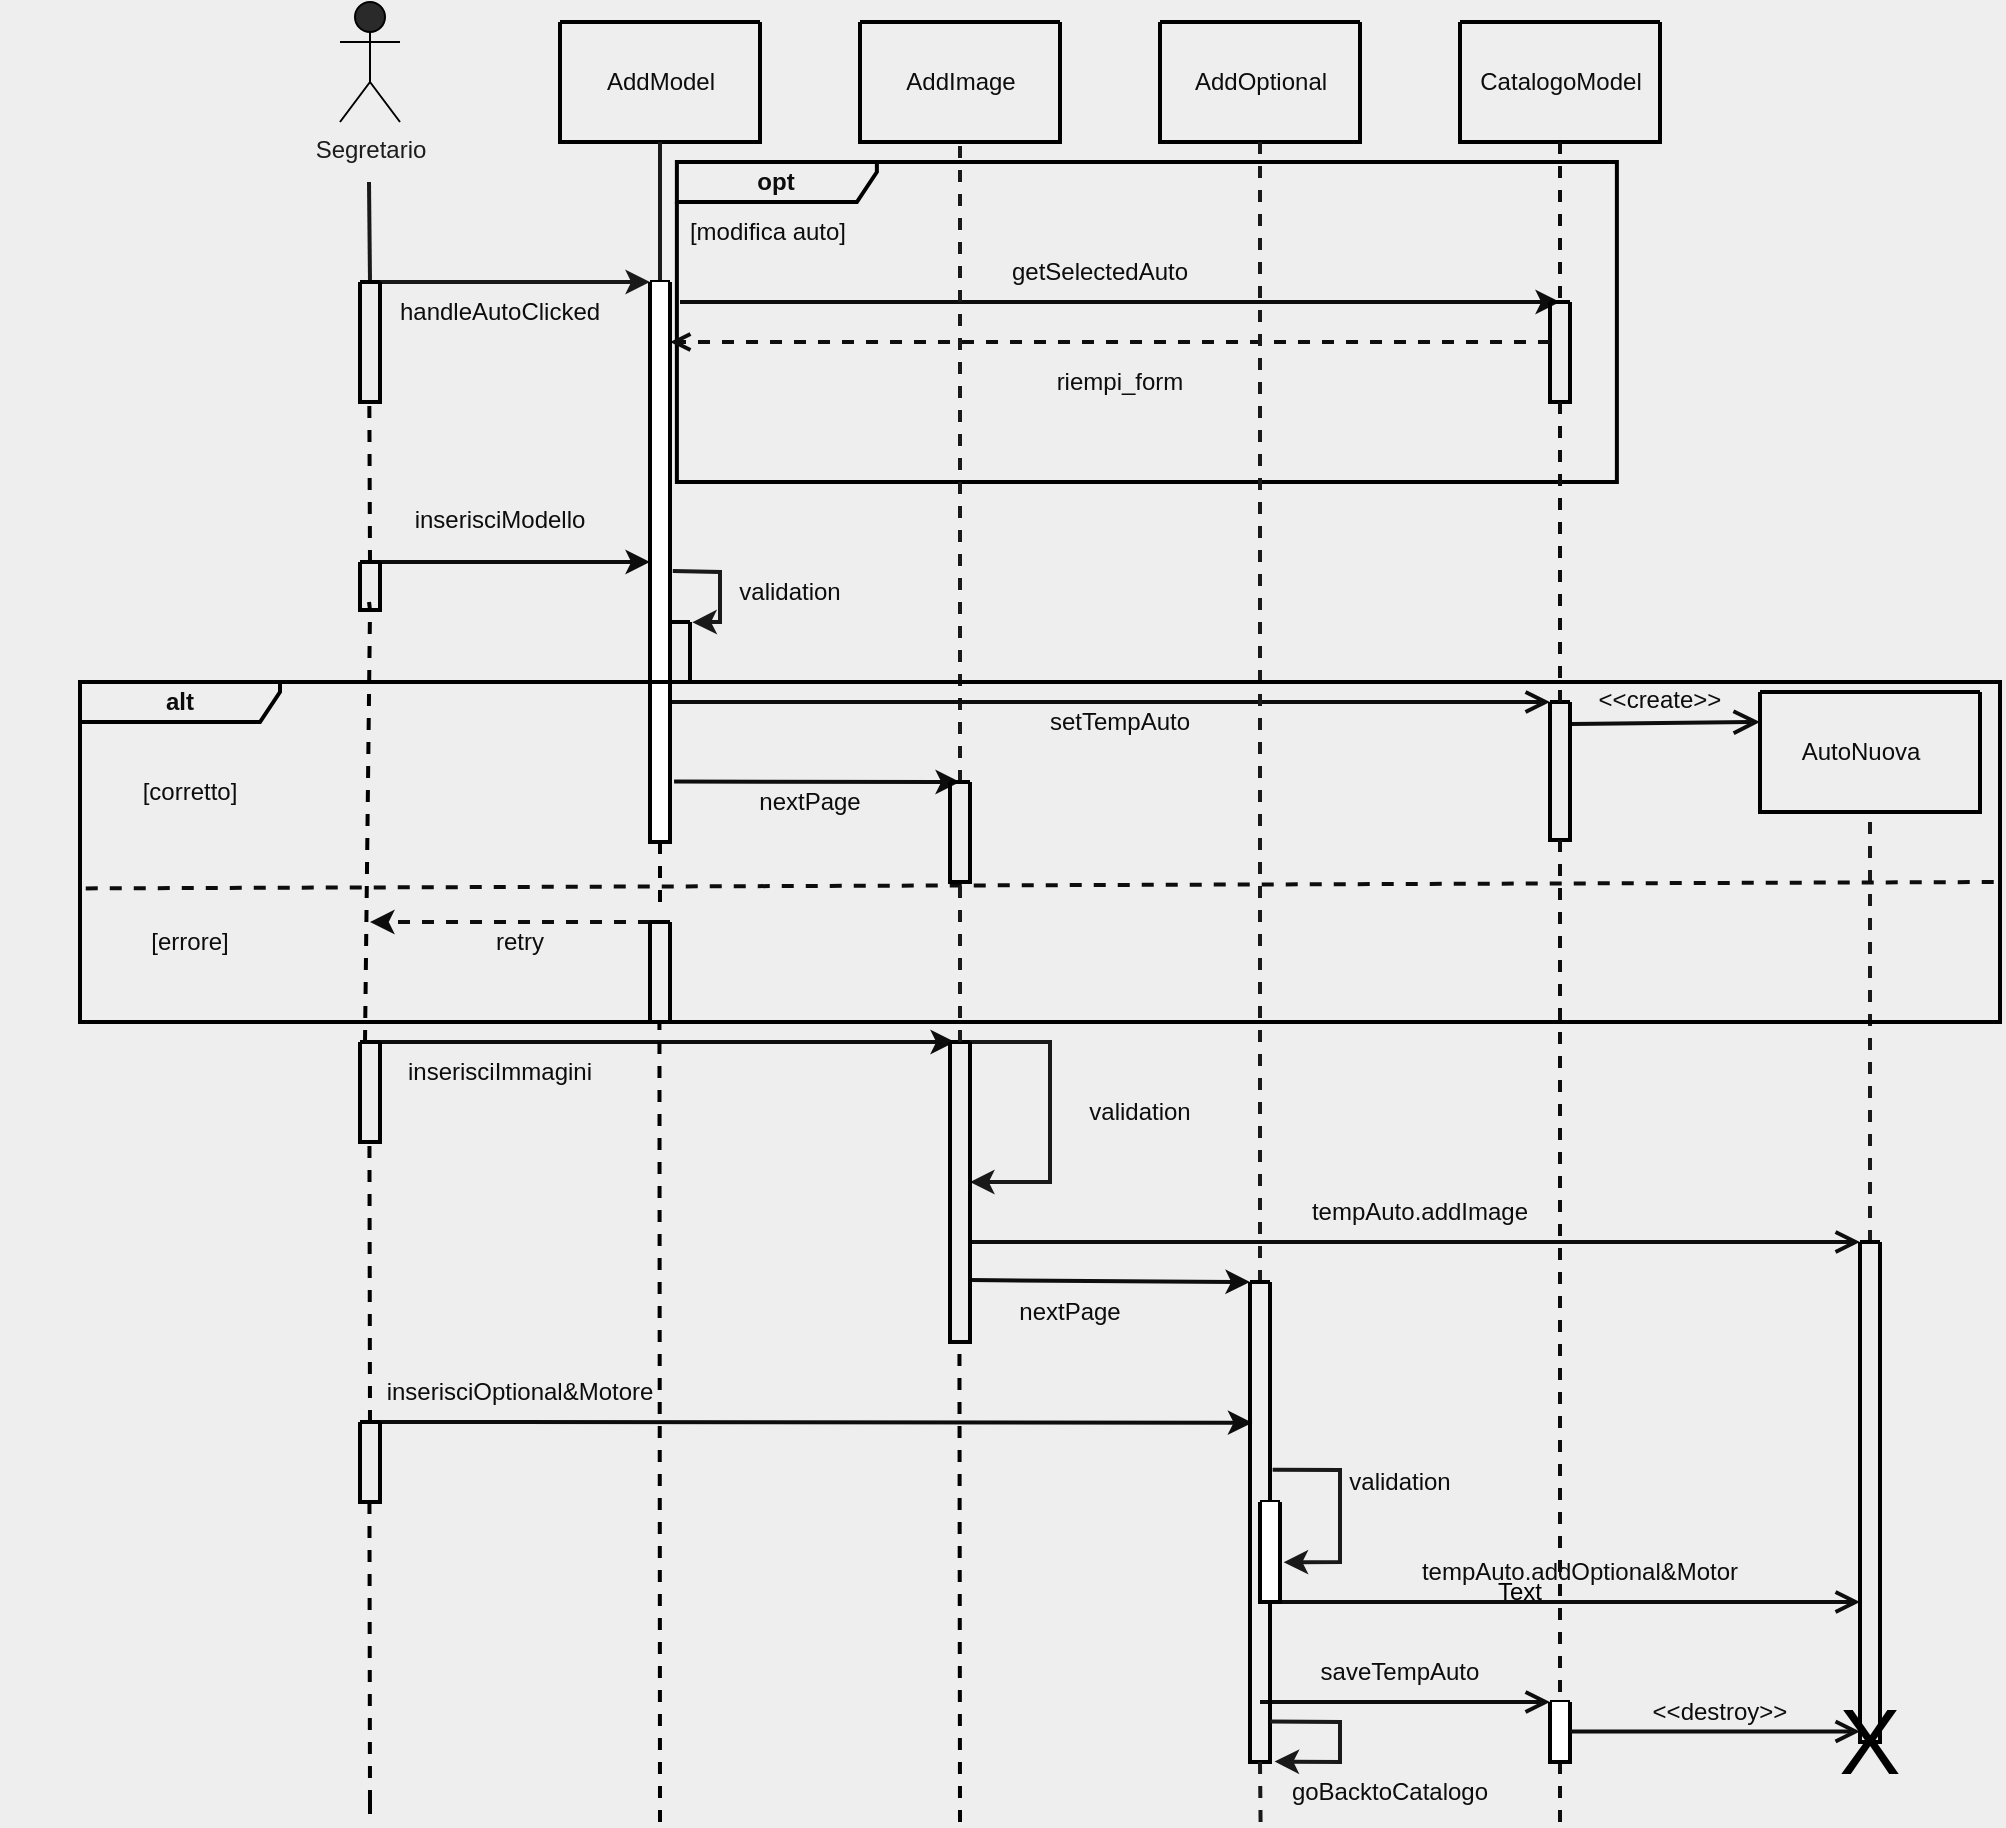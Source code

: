 <mxfile version="20.5.3" type="embed"><diagram id="ERxrzM34JgP0kjhDalQf" name="Page-1"><mxGraphModel dx="944" dy="229" grid="1" gridSize="10" guides="1" tooltips="1" connect="1" arrows="1" fold="1" page="0" pageScale="1" pageWidth="827" pageHeight="1169" background="#EEEEEE" math="0" shadow="0"><root><mxCell id="0"/><mxCell id="1" parent="0"/><mxCell id="372" value="&lt;b&gt;opt&lt;/b&gt;" style="shape=umlFrame;whiteSpace=wrap;html=1;labelBackgroundColor=none;strokeColor=#000000;strokeWidth=2;fontColor=#0D0D0D;fillColor=none;width=100;height=20;" parent="1" vertex="1"><mxGeometry x="88.44" y="130" width="470" height="160" as="geometry"/></mxCell><mxCell id="224" value="Segretario" style="shape=umlActor;verticalLabelPosition=bottom;verticalAlign=top;html=1;outlineConnect=0;fillColor=#2A2A2A;strokeColor=#000000;fontColor=#1C1C1C;" parent="1" vertex="1"><mxGeometry x="-80" y="50" width="30" height="60" as="geometry"/></mxCell><mxCell id="225" value="" style="endArrow=none;html=1;rounded=0;fontColor=#0D0D0D;strokeColor=#191919;strokeWidth=2;exitX=0.5;exitY=0;exitDx=0;exitDy=0;" parent="1" edge="1" source="402"><mxGeometry width="50" height="50" relative="1" as="geometry"><mxPoint x="-65.269" y="170" as="sourcePoint"/><mxPoint x="-65.5" y="140" as="targetPoint"/></mxGeometry></mxCell><mxCell id="228" value="" style="swimlane;startSize=0;strokeColor=#000000;fontColor=#0D0D0D;fillColor=#2A2A2A;strokeWidth=2;" parent="1" vertex="1"><mxGeometry x="30" y="60" width="100" height="60" as="geometry"/></mxCell><mxCell id="230" value="AddModel" style="text;html=1;align=center;verticalAlign=middle;resizable=0;points=[];autosize=1;strokeColor=none;fillColor=none;fontColor=#0D0D0D;" parent="228" vertex="1"><mxGeometry x="10" y="15" width="80" height="30" as="geometry"/></mxCell><mxCell id="231" value="" style="swimlane;startSize=0;strokeColor=#000000;fontColor=#0D0D0D;fillColor=#2A2A2A;strokeWidth=2;" parent="1" vertex="1"><mxGeometry x="180" y="60" width="100" height="60" as="geometry"/></mxCell><mxCell id="232" value="AddImage" style="text;html=1;align=center;verticalAlign=middle;resizable=0;points=[];autosize=1;strokeColor=none;fillColor=none;fontColor=#0D0D0D;" parent="231" vertex="1"><mxGeometry x="10" y="15" width="80" height="30" as="geometry"/></mxCell><mxCell id="234" value="" style="endArrow=classic;html=1;rounded=0;strokeColor=#191919;strokeWidth=2;fontColor=#0D0D0D;entryX=0;entryY=0;entryDx=0;entryDy=0;endFill=1;endSize=6;" parent="1" target="266" edge="1"><mxGeometry width="50" height="50" relative="1" as="geometry"><mxPoint x="-60" y="190" as="sourcePoint"/><mxPoint x="80" y="190" as="targetPoint"/></mxGeometry></mxCell><mxCell id="237" value="handleAutoClicked" style="text;html=1;strokeColor=none;fillColor=none;align=center;verticalAlign=middle;whiteSpace=wrap;rounded=0;labelBackgroundColor=none;strokeWidth=2;fontColor=#0D0D0D;" parent="1" vertex="1"><mxGeometry x="-30" y="190" width="60" height="30" as="geometry"/></mxCell><mxCell id="299" style="edgeStyle=orthogonalEdgeStyle;rounded=0;orthogonalLoop=1;jettySize=auto;html=1;strokeColor=#0D0D0D;strokeWidth=2;endArrow=classic;endFill=1;endSize=6;" parent="1" edge="1"><mxGeometry relative="1" as="geometry"><mxPoint x="90" y="200" as="sourcePoint"/><mxPoint x="530" y="200" as="targetPoint"/></mxGeometry></mxCell><mxCell id="267" value="" style="endArrow=none;html=1;rounded=0;fontColor=#0D0D0D;strokeColor=#191919;strokeWidth=2;entryX=0.5;entryY=1;entryDx=0;entryDy=0;exitX=0.5;exitY=0;exitDx=0;exitDy=0;" parent="1" target="228" edge="1" source="266"><mxGeometry width="50" height="50" relative="1" as="geometry"><mxPoint x="80" y="170" as="sourcePoint"/><mxPoint x="79.76" y="150" as="targetPoint"/></mxGeometry></mxCell><mxCell id="269" value="" style="endArrow=none;html=1;rounded=0;fontColor=#0D0D0D;strokeColor=#191919;strokeWidth=2;dashed=1;entryX=0.5;entryY=1;entryDx=0;entryDy=0;exitX=0.5;exitY=0;exitDx=0;exitDy=0;startArrow=none;" parent="1" source="431" target="231" edge="1"><mxGeometry width="50" height="50" relative="1" as="geometry"><mxPoint x="230" y="520" as="sourcePoint"/><mxPoint x="229.69" y="150.0" as="targetPoint"/></mxGeometry></mxCell><mxCell id="271" value="" style="endArrow=none;dashed=1;html=1;rounded=0;entryX=0.5;entryY=1;entryDx=0;entryDy=0;strokeWidth=2;strokeColor=#000000;" parent="1" target="399" edge="1"><mxGeometry width="50" height="50" relative="1" as="geometry"><mxPoint x="80" y="400" as="sourcePoint"/><mxPoint x="120" y="290" as="targetPoint"/><Array as="points"><mxPoint x="80" y="400"/></Array></mxGeometry></mxCell><mxCell id="274" value="" style="endArrow=none;dashed=1;html=1;rounded=0;exitX=0.622;exitY=0;exitDx=0;exitDy=0;exitPerimeter=0;strokeWidth=2;strokeColor=#000000;entryX=0.5;entryY=1;entryDx=0;entryDy=0;" parent="1" target="403" edge="1"><mxGeometry width="50" height="50" relative="1" as="geometry"><mxPoint x="-65.48" y="350" as="sourcePoint"/><mxPoint x="-65" y="170" as="targetPoint"/></mxGeometry></mxCell><mxCell id="275" value="" style="endArrow=none;dashed=1;html=1;rounded=0;entryX=0.5;entryY=1;entryDx=0;entryDy=0;strokeWidth=2;strokeColor=#000000;exitX=0.25;exitY=0;exitDx=0;exitDy=0;" parent="1" source="408" target="403" edge="1"><mxGeometry width="50" height="50" relative="1" as="geometry"><mxPoint x="-65.28" y="495" as="sourcePoint"/><mxPoint x="-65.48" y="355" as="targetPoint"/></mxGeometry></mxCell><mxCell id="278" value="" style="endArrow=none;dashed=1;html=1;rounded=0;entryX=0.5;entryY=1;entryDx=0;entryDy=0;exitX=0.622;exitY=0;exitDx=0;exitDy=0;exitPerimeter=0;strokeWidth=2;strokeColor=#000000;" parent="1" edge="1"><mxGeometry width="50" height="50" relative="1" as="geometry"><mxPoint x="-65.48" y="590" as="sourcePoint"/><mxPoint x="-65" y="590" as="targetPoint"/></mxGeometry></mxCell><mxCell id="288" value="" style="swimlane;startSize=0;strokeColor=#000000;fontColor=#0D0D0D;fillColor=#2A2A2A;strokeWidth=2;" parent="1" vertex="1"><mxGeometry x="330" y="60" width="100" height="60" as="geometry"/></mxCell><mxCell id="289" value="AddOptional" style="text;html=1;align=center;verticalAlign=middle;resizable=0;points=[];autosize=1;strokeColor=none;fillColor=none;fontColor=#0D0D0D;" parent="288" vertex="1"><mxGeometry x="5" y="15" width="90" height="30" as="geometry"/></mxCell><mxCell id="297" style="edgeStyle=orthogonalEdgeStyle;rounded=0;orthogonalLoop=1;jettySize=auto;html=1;strokeColor=#0D0D0D;endArrow=none;endFill=0;dashed=1;strokeWidth=2;startArrow=none;" parent="1" source="435" edge="1"><mxGeometry relative="1" as="geometry"><mxPoint x="530" y="960" as="targetPoint"/></mxGeometry></mxCell><mxCell id="290" value="" style="swimlane;startSize=0;strokeColor=#000000;fontColor=#0D0D0D;fillColor=#2A2A2A;strokeWidth=2;" parent="1" vertex="1"><mxGeometry x="480" y="60" width="100" height="60" as="geometry"/></mxCell><mxCell id="291" value="CatalogoModel" style="text;html=1;align=center;verticalAlign=middle;resizable=0;points=[];autosize=1;strokeColor=none;fillColor=none;fontColor=#0D0D0D;" parent="290" vertex="1"><mxGeometry y="15" width="100" height="30" as="geometry"/></mxCell><mxCell id="298" value="" style="swimlane;startSize=0;labelBackgroundColor=none;strokeColor=#000000;strokeWidth=2;fontColor=#0D0D0D;fillColor=#2A2A2A;" parent="1" vertex="1"><mxGeometry x="525" y="200" width="10" height="50" as="geometry"/></mxCell><mxCell id="302" value="" style="edgeStyle=orthogonalEdgeStyle;rounded=0;orthogonalLoop=1;jettySize=auto;html=1;strokeColor=#0D0D0D;endArrow=none;endFill=0;dashed=1;strokeWidth=2;" parent="1" source="290" target="298" edge="1"><mxGeometry relative="1" as="geometry"><mxPoint x="530" y="150" as="sourcePoint"/><mxPoint x="530" y="480" as="targetPoint"/></mxGeometry></mxCell><mxCell id="311" style="edgeStyle=orthogonalEdgeStyle;rounded=0;orthogonalLoop=1;jettySize=auto;html=1;exitX=1;exitY=0.25;exitDx=0;exitDy=0;dashed=1;strokeColor=#0D0D0D;strokeWidth=2;endArrow=open;endFill=0;" parent="1" edge="1"><mxGeometry relative="1" as="geometry"><mxPoint x="525" y="220" as="sourcePoint"/><mxPoint x="85" y="220" as="targetPoint"/></mxGeometry></mxCell><mxCell id="320" value="getSelectedAuto" style="text;html=1;strokeColor=none;fillColor=none;align=center;verticalAlign=middle;whiteSpace=wrap;rounded=0;labelBackgroundColor=none;strokeWidth=2;fontColor=#0D0D0D;" parent="1" vertex="1"><mxGeometry x="270" y="170" width="60" height="30" as="geometry"/></mxCell><mxCell id="321" value="riempi_form" style="text;html=1;strokeColor=none;fillColor=none;align=center;verticalAlign=middle;whiteSpace=wrap;rounded=0;labelBackgroundColor=none;strokeWidth=2;fontColor=#0D0D0D;" parent="1" vertex="1"><mxGeometry x="250" y="230" width="120" height="20" as="geometry"/></mxCell><mxCell id="324" value="" style="endArrow=classic;html=1;rounded=0;strokeColor=#0D0D0D;strokeWidth=2;entryX=0;entryY=0;entryDx=0;entryDy=0;" parent="1" edge="1" target="399"><mxGeometry width="50" height="50" relative="1" as="geometry"><mxPoint x="-60" y="330" as="sourcePoint"/><mxPoint x="80" y="330" as="targetPoint"/></mxGeometry></mxCell><mxCell id="325" value="inserisciModello" style="text;html=1;strokeColor=none;fillColor=none;align=center;verticalAlign=middle;whiteSpace=wrap;rounded=0;labelBackgroundColor=none;strokeWidth=2;fontColor=#0D0D0D;" parent="1" vertex="1"><mxGeometry x="-30" y="294" width="60" height="30" as="geometry"/></mxCell><mxCell id="335" value="" style="endArrow=open;html=1;rounded=0;strokeColor=#0D0D0D;strokeWidth=2;entryX=0;entryY=0;entryDx=0;entryDy=0;exitX=1;exitY=0;exitDx=0;exitDy=0;endFill=0;endSize=8;" parent="1" target="421" edge="1" source="398"><mxGeometry width="50" height="50" relative="1" as="geometry"><mxPoint x="85" y="410" as="sourcePoint"/><mxPoint x="520" y="410" as="targetPoint"/></mxGeometry></mxCell><mxCell id="336" value="setTempAuto" style="text;html=1;strokeColor=none;fillColor=none;align=center;verticalAlign=middle;whiteSpace=wrap;rounded=0;labelBackgroundColor=none;strokeWidth=2;fontColor=#0D0D0D;" parent="1" vertex="1"><mxGeometry x="250" y="395" width="120" height="30" as="geometry"/></mxCell><mxCell id="338" value="" style="endArrow=classic;html=1;rounded=0;strokeColor=#0D0D0D;strokeWidth=2;exitX=1.204;exitY=0.663;exitDx=0;exitDy=0;exitPerimeter=0;" parent="1" edge="1" source="398"><mxGeometry width="50" height="50" relative="1" as="geometry"><mxPoint x="80" y="440" as="sourcePoint"/><mxPoint x="230" y="440" as="targetPoint"/></mxGeometry></mxCell><mxCell id="340" value="nextPage" style="text;html=1;strokeColor=none;fillColor=none;align=center;verticalAlign=middle;whiteSpace=wrap;rounded=0;labelBackgroundColor=none;strokeWidth=2;fontColor=#0D0D0D;" parent="1" vertex="1"><mxGeometry x="95" y="435" width="120" height="30" as="geometry"/></mxCell><mxCell id="341" value="" style="endArrow=classic;html=1;rounded=0;strokeColor=#0D0D0D;strokeWidth=2;exitX=1;exitY=0;exitDx=0;exitDy=0;" parent="1" source="408" edge="1"><mxGeometry width="50" height="50" relative="1" as="geometry"><mxPoint x="-67.5" y="570" as="sourcePoint"/><mxPoint x="227.5" y="570" as="targetPoint"/></mxGeometry></mxCell><mxCell id="342" value="inserisciImmagini" style="text;html=1;strokeColor=none;fillColor=none;align=center;verticalAlign=middle;whiteSpace=wrap;rounded=0;labelBackgroundColor=none;strokeWidth=2;fontColor=#0D0D0D;" parent="1" vertex="1"><mxGeometry x="-60" y="570" width="120" height="30" as="geometry"/></mxCell><mxCell id="344" value="" style="swimlane;startSize=0;strokeColor=#000000;fontColor=#0D0D0D;fillColor=#2A2A2A;strokeWidth=2;" parent="1" vertex="1"><mxGeometry x="630" y="395" width="110" height="60" as="geometry"/></mxCell><mxCell id="345" value="AutoNuova" style="text;html=1;align=center;verticalAlign=middle;resizable=0;points=[];autosize=1;strokeColor=none;fillColor=none;fontColor=#0D0D0D;" parent="344" vertex="1"><mxGeometry x="10" y="15" width="80" height="30" as="geometry"/></mxCell><mxCell id="350" value="" style="endArrow=open;html=1;rounded=0;strokeColor=#0D0D0D;strokeWidth=2;entryX=0;entryY=0.25;entryDx=0;entryDy=0;exitX=1.097;exitY=0.159;exitDx=0;exitDy=0;exitPerimeter=0;endFill=0;endSize=9;" parent="1" source="421" target="344" edge="1"><mxGeometry width="50" height="50" relative="1" as="geometry"><mxPoint x="549.143" y="410" as="sourcePoint"/><mxPoint x="530" y="420" as="targetPoint"/></mxGeometry></mxCell><mxCell id="353" value="" style="endArrow=classic;html=1;rounded=0;strokeColor=#191919;strokeWidth=2;fontColor=#0D0D0D;" parent="1" edge="1"><mxGeometry width="50" height="50" relative="1" as="geometry"><mxPoint x="235" y="570" as="sourcePoint"/><mxPoint x="235" y="640" as="targetPoint"/><Array as="points"><mxPoint x="275" y="570"/><mxPoint x="275" y="640"/></Array></mxGeometry></mxCell><mxCell id="354" value="validation" style="text;html=1;strokeColor=none;fillColor=none;align=center;verticalAlign=middle;whiteSpace=wrap;rounded=0;labelBackgroundColor=none;strokeWidth=2;fontColor=#0D0D0D;" parent="1" vertex="1"><mxGeometry x="260" y="590" width="120" height="30" as="geometry"/></mxCell><mxCell id="355" value="" style="endArrow=classic;html=1;rounded=0;strokeColor=#0D0D0D;strokeWidth=2;entryX=0;entryY=0;entryDx=0;entryDy=0;" parent="1" target="418" edge="1"><mxGeometry width="50" height="50" relative="1" as="geometry"><mxPoint x="235" y="689.05" as="sourcePoint"/><mxPoint x="385" y="689.05" as="targetPoint"/></mxGeometry></mxCell><mxCell id="356" value="nextPage" style="text;html=1;strokeColor=none;fillColor=none;align=center;verticalAlign=middle;whiteSpace=wrap;rounded=0;labelBackgroundColor=none;strokeWidth=2;fontColor=#0D0D0D;" parent="1" vertex="1"><mxGeometry x="225" y="690" width="120" height="30" as="geometry"/></mxCell><mxCell id="357" value="" style="endArrow=none;html=1;rounded=0;fontColor=#0D0D0D;strokeColor=#191919;strokeWidth=2;dashed=1;entryX=0.5;entryY=1;entryDx=0;entryDy=0;exitX=0.5;exitY=0;exitDx=0;exitDy=0;" parent="1" target="288" edge="1" source="418"><mxGeometry width="50" height="50" relative="1" as="geometry"><mxPoint x="380" y="650" as="sourcePoint"/><mxPoint x="379.52" y="150" as="targetPoint"/></mxGeometry></mxCell><mxCell id="358" value="" style="endArrow=none;html=1;rounded=0;fontColor=#0D0D0D;strokeColor=#191919;strokeWidth=2;dashed=1;entryX=0.5;entryY=1;entryDx=0;entryDy=0;startArrow=none;" parent="1" source="423" target="344" edge="1"><mxGeometry width="50" height="50" relative="1" as="geometry"><mxPoint x="680" y="989.048" as="sourcePoint"/><mxPoint x="679.52" y="310" as="targetPoint"/></mxGeometry></mxCell><mxCell id="359" value="" style="endArrow=open;html=1;rounded=0;strokeColor=#0D0D0D;strokeWidth=2;entryX=0;entryY=0;entryDx=0;entryDy=0;endSize=8;endFill=0;" parent="1" target="423" edge="1"><mxGeometry width="50" height="50" relative="1" as="geometry"><mxPoint x="235" y="670" as="sourcePoint"/><mxPoint x="685" y="670" as="targetPoint"/></mxGeometry></mxCell><mxCell id="360" value="tempAuto.addImage" style="text;html=1;strokeColor=none;fillColor=none;align=center;verticalAlign=middle;whiteSpace=wrap;rounded=0;labelBackgroundColor=none;strokeWidth=2;fontColor=#0D0D0D;" parent="1" vertex="1"><mxGeometry x="400" y="640" width="120" height="30" as="geometry"/></mxCell><mxCell id="364" value="" style="endArrow=classic;html=1;rounded=0;strokeColor=#0D0D0D;strokeWidth=2;entryX=0.119;entryY=0.293;entryDx=0;entryDy=0;entryPerimeter=0;" parent="1" target="418" edge="1"><mxGeometry width="50" height="50" relative="1" as="geometry"><mxPoint x="-63.75" y="760" as="sourcePoint"/><mxPoint x="383.75" y="760" as="targetPoint"/></mxGeometry></mxCell><mxCell id="365" value="inserisciOptional&amp;amp;Motore" style="text;html=1;strokeColor=none;fillColor=none;align=center;verticalAlign=middle;whiteSpace=wrap;rounded=0;labelBackgroundColor=none;strokeWidth=2;fontColor=#0D0D0D;" parent="1" vertex="1"><mxGeometry x="-50" y="730" width="120" height="30" as="geometry"/></mxCell><mxCell id="366" value="" style="endArrow=classic;html=1;rounded=0;strokeColor=#191919;strokeWidth=2;fontColor=#0D0D0D;exitX=1.133;exitY=0.391;exitDx=0;exitDy=0;exitPerimeter=0;entryX=1.181;entryY=0.602;entryDx=0;entryDy=0;entryPerimeter=0;" parent="1" source="418" edge="1" target="433"><mxGeometry width="50" height="50" relative="1" as="geometry"><mxPoint x="380" y="760" as="sourcePoint"/><mxPoint x="400" y="830" as="targetPoint"/><Array as="points"><mxPoint x="420" y="784"/><mxPoint x="420" y="830"/></Array></mxGeometry></mxCell><mxCell id="367" value="validation" style="text;html=1;strokeColor=none;fillColor=none;align=center;verticalAlign=middle;whiteSpace=wrap;rounded=0;labelBackgroundColor=none;strokeWidth=2;fontColor=#0D0D0D;" parent="1" vertex="1"><mxGeometry x="390" y="775" width="120" height="30" as="geometry"/></mxCell><mxCell id="368" value="" style="endArrow=open;html=1;rounded=0;strokeColor=#0D0D0D;strokeWidth=2;endFill=0;endSize=8;" parent="1" edge="1"><mxGeometry width="50" height="50" relative="1" as="geometry"><mxPoint x="380" y="850" as="sourcePoint"/><mxPoint x="680" y="850" as="targetPoint"/></mxGeometry></mxCell><mxCell id="369" value="tempAuto.addOptional&amp;amp;Motor" style="text;html=1;strokeColor=none;fillColor=none;align=center;verticalAlign=middle;whiteSpace=wrap;rounded=0;labelBackgroundColor=none;strokeWidth=2;fontColor=#0D0D0D;" parent="1" vertex="1"><mxGeometry x="480" y="820" width="120" height="30" as="geometry"/></mxCell><mxCell id="376" value="" style="endArrow=classic;html=1;rounded=0;strokeColor=#191919;strokeWidth=2;fontColor=#0D0D0D;exitX=1.14;exitY=0.075;exitDx=0;exitDy=0;exitPerimeter=0;entryX=1.115;entryY=0.004;entryDx=0;entryDy=0;entryPerimeter=0;" parent="1" edge="1" target="430" source="399"><mxGeometry width="50" height="50" relative="1" as="geometry"><mxPoint x="90" y="330" as="sourcePoint"/><mxPoint x="90" y="360" as="targetPoint"/><Array as="points"><mxPoint x="110" y="335"/><mxPoint x="110" y="360"/></Array></mxGeometry></mxCell><mxCell id="377" value="validation" style="text;html=1;strokeColor=none;fillColor=none;align=center;verticalAlign=middle;whiteSpace=wrap;rounded=0;labelBackgroundColor=none;strokeWidth=2;fontColor=#0D0D0D;" parent="1" vertex="1"><mxGeometry x="85" y="330" width="120" height="30" as="geometry"/></mxCell><mxCell id="380" value="" style="endArrow=none;html=1;rounded=0;dashed=1;strokeColor=#0D0D0D;strokeWidth=2;exitX=0.003;exitY=0.607;exitDx=0;exitDy=0;exitPerimeter=0;" parent="1" source="379" edge="1"><mxGeometry width="50" height="50" relative="1" as="geometry"><mxPoint x="368.44" y="310" as="sourcePoint"/><mxPoint x="750" y="490" as="targetPoint"/></mxGeometry></mxCell><mxCell id="382" value="[errore]" style="text;html=1;strokeColor=none;fillColor=none;align=center;verticalAlign=middle;whiteSpace=wrap;rounded=0;labelBackgroundColor=none;strokeWidth=2;fontColor=#0D0D0D;" parent="1" vertex="1"><mxGeometry x="-188.75" y="520" width="67.5" as="geometry"/></mxCell><mxCell id="383" value="" style="endArrow=classic;html=1;rounded=0;strokeColor=#0D0D0D;strokeWidth=2;exitX=0;exitY=0;exitDx=0;exitDy=0;dashed=1;" parent="1" source="407" edge="1"><mxGeometry width="50" height="50" relative="1" as="geometry"><mxPoint x="85" y="510" as="sourcePoint"/><mxPoint x="-65" y="510" as="targetPoint"/></mxGeometry></mxCell><mxCell id="384" value="retry" style="text;html=1;strokeColor=none;fillColor=none;align=center;verticalAlign=middle;whiteSpace=wrap;rounded=0;labelBackgroundColor=none;strokeWidth=2;fontColor=#0D0D0D;" parent="1" vertex="1"><mxGeometry x="-20" y="505" width="60" height="30" as="geometry"/></mxCell><mxCell id="386" value="[corretto]" style="text;html=1;strokeColor=none;fillColor=none;align=center;verticalAlign=middle;whiteSpace=wrap;rounded=0;labelBackgroundColor=none;strokeWidth=2;fontColor=#0D0D0D;" parent="1" vertex="1"><mxGeometry x="-250" y="421" width="190" height="48" as="geometry"/></mxCell><mxCell id="391" value="" style="endArrow=open;html=1;rounded=0;strokeColor=#0D0D0D;strokeWidth=2;endFill=0;endSize=8;entryX=0;entryY=0;entryDx=0;entryDy=0;" parent="1" edge="1" target="435"><mxGeometry width="50" height="50" relative="1" as="geometry"><mxPoint x="380" y="900" as="sourcePoint"/><mxPoint x="530" y="900" as="targetPoint"/></mxGeometry></mxCell><mxCell id="392" value="saveTempAuto" style="text;html=1;strokeColor=none;fillColor=none;align=center;verticalAlign=middle;whiteSpace=wrap;rounded=0;labelBackgroundColor=none;strokeWidth=2;fontColor=#0D0D0D;" parent="1" vertex="1"><mxGeometry x="390" y="870" width="120" height="30" as="geometry"/></mxCell><mxCell id="394" value="goBacktoCatalogo" style="text;html=1;strokeColor=none;fillColor=none;align=center;verticalAlign=middle;whiteSpace=wrap;rounded=0;labelBackgroundColor=none;strokeWidth=2;fontColor=#0D0D0D;" parent="1" vertex="1"><mxGeometry x="385" y="930" width="120" height="30" as="geometry"/></mxCell><mxCell id="398" value="" style="swimlane;startSize=0;labelBackgroundColor=none;strokeColor=#000000;strokeWidth=2;fontColor=#0D0D0D;fillColor=#FFFFFF;" parent="1" vertex="1"><mxGeometry x="75" y="400" width="10" height="60" as="geometry"/></mxCell><mxCell id="374" value="[modifica auto]" style="text;html=1;strokeColor=none;fillColor=none;align=center;verticalAlign=middle;whiteSpace=wrap;rounded=0;labelBackgroundColor=none;strokeWidth=2;fontColor=#0D0D0D;" parent="1" vertex="1"><mxGeometry x="75" y="150" width="117.54" height="30" as="geometry"/></mxCell><mxCell id="399" value="" style="swimlane;startSize=0;labelBackgroundColor=none;strokeColor=#000000;strokeWidth=2;fontColor=#0D0D0D;fillColor=#2A2A2A;" parent="1" vertex="1"><mxGeometry x="75" y="330" width="10" height="60" as="geometry"/></mxCell><mxCell id="401" value="" style="endArrow=none;dashed=1;html=1;rounded=0;exitX=0.5;exitY=0;exitDx=0;exitDy=0;strokeWidth=2;strokeColor=#000000;entryX=0.5;entryY=1;entryDx=0;entryDy=0;" parent="1" source="399" target="266" edge="1"><mxGeometry width="50" height="50" relative="1" as="geometry"><mxPoint x="-55.48" y="360" as="sourcePoint"/><mxPoint x="-55" y="180" as="targetPoint"/></mxGeometry></mxCell><mxCell id="402" value="" style="swimlane;startSize=0;labelBackgroundColor=none;strokeColor=#000000;strokeWidth=2;fontColor=#0D0D0D;fillColor=#2A2A2A;" parent="1" vertex="1"><mxGeometry x="-70" y="190" width="10" height="60" as="geometry"/></mxCell><mxCell id="403" value="" style="swimlane;startSize=0;labelBackgroundColor=none;strokeColor=#000000;strokeWidth=2;fontColor=#0D0D0D;fillColor=#2A2A2A;" parent="1" vertex="1"><mxGeometry x="-70" y="330" width="10" height="24" as="geometry"/></mxCell><mxCell id="404" value="" style="endArrow=none;dashed=1;html=1;rounded=0;exitX=0.5;exitY=0;exitDx=0;exitDy=0;strokeWidth=2;strokeColor=#000000;entryX=0.5;entryY=1;entryDx=0;entryDy=0;" parent="1" edge="1" source="403"><mxGeometry width="50" height="50" relative="1" as="geometry"><mxPoint x="-65.34" y="309" as="sourcePoint"/><mxPoint x="-65.34" y="249" as="targetPoint"/></mxGeometry></mxCell><mxCell id="406" value="" style="endArrow=none;dashed=1;html=1;rounded=0;entryX=0.5;entryY=1;entryDx=0;entryDy=0;strokeWidth=2;strokeColor=#000000;" parent="1" target="398" edge="1"><mxGeometry width="50" height="50" relative="1" as="geometry"><mxPoint x="80" y="500" as="sourcePoint"/><mxPoint x="-55" y="364" as="targetPoint"/></mxGeometry></mxCell><mxCell id="407" value="" style="swimlane;startSize=0;labelBackgroundColor=none;strokeColor=#000000;strokeWidth=2;fontColor=#0D0D0D;fillColor=#FFFFFF;" parent="1" vertex="1"><mxGeometry x="75" y="510" width="10" height="50" as="geometry"/></mxCell><mxCell id="408" value="" style="swimlane;startSize=0;labelBackgroundColor=none;strokeColor=#000000;strokeWidth=2;fontColor=#0D0D0D;fillColor=#FFFFFF;" parent="1" vertex="1"><mxGeometry x="-70" y="570" width="10" height="50" as="geometry"/></mxCell><mxCell id="409" value="" style="swimlane;startSize=0;labelBackgroundColor=none;strokeColor=#000000;strokeWidth=2;fontColor=#0D0D0D;fillColor=#FFFFFF;" parent="1" vertex="1"><mxGeometry x="225" y="570" width="10" height="150" as="geometry"/></mxCell><mxCell id="410" value="" style="endArrow=none;dashed=1;html=1;rounded=0;entryX=0.5;entryY=1;entryDx=0;entryDy=0;strokeWidth=2;strokeColor=#000000;startArrow=none;exitX=0.5;exitY=0;exitDx=0;exitDy=0;" parent="1" edge="1" source="411"><mxGeometry width="50" height="50" relative="1" as="geometry"><mxPoint x="-65" y="740" as="sourcePoint"/><mxPoint x="-65.28" y="620.0" as="targetPoint"/></mxGeometry></mxCell><mxCell id="411" value="" style="swimlane;startSize=0;labelBackgroundColor=none;strokeColor=#000000;strokeWidth=2;fontColor=#0D0D0D;fillColor=#FFFFFF;" parent="1" vertex="1"><mxGeometry x="-70" y="760" width="10" height="40" as="geometry"/></mxCell><mxCell id="412" value="" style="endArrow=none;dashed=1;html=1;rounded=0;entryX=0.5;entryY=1;entryDx=0;entryDy=0;strokeWidth=2;strokeColor=#000000;startArrow=none;" parent="1" edge="1"><mxGeometry width="50" height="50" relative="1" as="geometry"><mxPoint x="-65" y="950" as="sourcePoint"/><mxPoint x="-65.28" y="800" as="targetPoint"/></mxGeometry></mxCell><mxCell id="416" value="" style="endArrow=none;dashed=1;html=1;rounded=0;entryX=0.5;entryY=1;entryDx=0;entryDy=0;strokeWidth=2;strokeColor=#000000;startArrow=none;" parent="1" edge="1"><mxGeometry width="50" height="50" relative="1" as="geometry"><mxPoint x="230" y="960" as="sourcePoint"/><mxPoint x="229.72" y="720" as="targetPoint"/></mxGeometry></mxCell><mxCell id="417" value="" style="endArrow=none;dashed=1;html=1;rounded=0;entryX=0.5;entryY=1;entryDx=0;entryDy=0;strokeWidth=2;strokeColor=#000000;startArrow=none;" parent="1" edge="1"><mxGeometry width="50" height="50" relative="1" as="geometry"><mxPoint x="80" y="960" as="sourcePoint"/><mxPoint x="79.72" y="560" as="targetPoint"/></mxGeometry></mxCell><mxCell id="418" value="" style="swimlane;startSize=0;labelBackgroundColor=none;strokeColor=#000000;strokeWidth=2;fontColor=#0D0D0D;fillColor=#FFFFFF;" parent="1" vertex="1"><mxGeometry x="375" y="690" width="10" height="240" as="geometry"/></mxCell><mxCell id="421" value="" style="swimlane;startSize=0;labelBackgroundColor=none;strokeColor=#000000;strokeWidth=2;fontColor=#0D0D0D;fillColor=#2A2A2A;" parent="1" vertex="1"><mxGeometry x="525" y="400" width="10" height="69" as="geometry"/></mxCell><mxCell id="422" value="" style="edgeStyle=orthogonalEdgeStyle;rounded=0;orthogonalLoop=1;jettySize=auto;html=1;strokeColor=#0D0D0D;endArrow=none;endFill=0;dashed=1;strokeWidth=2;startArrow=none;" parent="1" source="298" target="421" edge="1"><mxGeometry relative="1" as="geometry"><mxPoint x="530" y="250" as="sourcePoint"/><mxPoint x="530" y="936.857" as="targetPoint"/></mxGeometry></mxCell><mxCell id="351" value="&amp;lt;&amp;lt;create&amp;gt;&amp;gt;" style="text;html=1;strokeColor=none;fillColor=none;align=center;verticalAlign=middle;whiteSpace=wrap;rounded=0;labelBackgroundColor=none;strokeWidth=2;fontColor=#0D0D0D;" parent="1" vertex="1"><mxGeometry x="540" y="389" width="80" height="20" as="geometry"/></mxCell><mxCell id="423" value="" style="swimlane;startSize=0;labelBackgroundColor=none;strokeColor=#000000;strokeWidth=2;fontColor=#0D0D0D;fillColor=#2A2A2A;" parent="1" vertex="1"><mxGeometry x="680" y="670" width="10" height="250" as="geometry"/></mxCell><mxCell id="441" value="&lt;font style=&quot;font-size: 46px;&quot; color=&quot;#000000&quot;&gt;X&lt;/font&gt;" style="text;html=1;strokeColor=none;fillColor=none;align=center;verticalAlign=middle;whiteSpace=wrap;rounded=0;" vertex="1" parent="423"><mxGeometry x="-10" y="240" width="30" height="20" as="geometry"/></mxCell><mxCell id="427" value="" style="endArrow=classic;html=1;rounded=0;strokeColor=#191919;strokeWidth=2;fontColor=#0D0D0D;exitX=1.133;exitY=0.391;exitDx=0;exitDy=0;exitPerimeter=0;entryX=1.229;entryY=0.999;entryDx=0;entryDy=0;entryPerimeter=0;" parent="1" target="418" edge="1"><mxGeometry width="50" height="50" relative="1" as="geometry"><mxPoint x="385.0" y="909.74" as="sourcePoint"/><mxPoint x="388.67" y="980.26" as="targetPoint"/><Array as="points"><mxPoint x="420" y="910"/><mxPoint x="420" y="930"/></Array></mxGeometry></mxCell><mxCell id="428" value="" style="endArrow=none;html=1;rounded=0;fontColor=#0D0D0D;strokeColor=#191919;strokeWidth=2;dashed=1;entryX=0.5;entryY=1;entryDx=0;entryDy=0;" parent="1" edge="1"><mxGeometry width="50" height="50" relative="1" as="geometry"><mxPoint x="380.29" y="960" as="sourcePoint"/><mxPoint x="380.0" y="930" as="targetPoint"/><Array as="points"/></mxGeometry></mxCell><mxCell id="429" value="" style="endArrow=none;dashed=1;html=1;rounded=0;strokeWidth=2;strokeColor=#000000;startArrow=none;exitX=0.5;exitY=1;exitDx=0;exitDy=0;" parent="1" edge="1"><mxGeometry width="50" height="50" relative="1" as="geometry"><mxPoint x="-65" y="950" as="sourcePoint"/><mxPoint x="-65" y="960" as="targetPoint"/></mxGeometry></mxCell><mxCell id="430" value="" style="swimlane;startSize=0;labelBackgroundColor=none;strokeColor=#000000;strokeWidth=2;fontColor=#0D0D0D;fillColor=#2A2A2A;" vertex="1" parent="1"><mxGeometry x="85" y="360" width="10" height="30" as="geometry"/></mxCell><mxCell id="431" value="" style="swimlane;startSize=0;labelBackgroundColor=none;strokeColor=#000000;strokeWidth=2;fontColor=#0D0D0D;fillColor=#FFFFFF;" vertex="1" parent="1"><mxGeometry x="225" y="440" width="10" height="50" as="geometry"/></mxCell><mxCell id="432" value="" style="endArrow=none;html=1;rounded=0;fontColor=#0D0D0D;strokeColor=#191919;strokeWidth=2;dashed=1;entryX=0.5;entryY=1;entryDx=0;entryDy=0;exitX=0.5;exitY=0;exitDx=0;exitDy=0;" edge="1" parent="1" source="409" target="431"><mxGeometry width="50" height="50" relative="1" as="geometry"><mxPoint x="230.0" y="560" as="sourcePoint"/><mxPoint x="230.0" y="120" as="targetPoint"/></mxGeometry></mxCell><mxCell id="433" value="" style="swimlane;startSize=0;labelBackgroundColor=none;strokeColor=#000000;strokeWidth=2;fontColor=#0D0D0D;fillColor=#FFFFFF;swimlaneFillColor=#FFFFFF;" vertex="1" parent="1"><mxGeometry x="380" y="800" width="10" height="50" as="geometry"/></mxCell><mxCell id="266" value="" style="swimlane;startSize=0;labelBackgroundColor=none;strokeColor=#000000;strokeWidth=2;fontColor=#0D0D0D;fillColor=#2A2A2A;swimlaneFillColor=#FFFFFF;" parent="1" vertex="1"><mxGeometry x="75" y="190" width="10" height="280" as="geometry"/></mxCell><mxCell id="379" value="&lt;b&gt;alt&lt;/b&gt;" style="shape=umlFrame;whiteSpace=wrap;html=1;labelBackgroundColor=none;strokeColor=#000000;strokeWidth=2;fontColor=#0D0D0D;fillColor=none;width=100;height=20;" parent="1" vertex="1"><mxGeometry x="-210" y="390" width="960" height="170" as="geometry"/></mxCell><mxCell id="435" value="" style="swimlane;startSize=0;labelBackgroundColor=none;strokeColor=#000000;strokeWidth=2;fontColor=#0D0D0D;fillColor=#FFFFFF;swimlaneFillColor=#FFFFFF;" vertex="1" parent="1"><mxGeometry x="525" y="900" width="10" height="30" as="geometry"/></mxCell><mxCell id="437" value="" style="edgeStyle=orthogonalEdgeStyle;rounded=0;orthogonalLoop=1;jettySize=auto;html=1;strokeColor=#0D0D0D;endArrow=none;endFill=0;dashed=1;strokeWidth=2;startArrow=none;" edge="1" parent="1" source="421" target="435"><mxGeometry relative="1" as="geometry"><mxPoint x="530.0" y="960" as="targetPoint"/><mxPoint x="530.0" y="469" as="sourcePoint"/></mxGeometry></mxCell><mxCell id="438" value="" style="endArrow=open;html=1;rounded=0;strokeColor=#0D0D0D;strokeWidth=2;endFill=0;endSize=8;entryX=0;entryY=0;entryDx=0;entryDy=0;" edge="1" parent="1"><mxGeometry width="50" height="50" relative="1" as="geometry"><mxPoint x="535.0" y="914.71" as="sourcePoint"/><mxPoint x="680.0" y="914.71" as="targetPoint"/></mxGeometry></mxCell><mxCell id="439" value="Text" style="text;html=1;strokeColor=none;fillColor=none;align=center;verticalAlign=middle;whiteSpace=wrap;rounded=0;" vertex="1" parent="1"><mxGeometry x="480" y="830" width="60" height="30" as="geometry"/></mxCell><mxCell id="442" value="&amp;lt;&amp;lt;destroy&amp;gt;&amp;gt;" style="text;html=1;strokeColor=none;fillColor=none;align=center;verticalAlign=middle;whiteSpace=wrap;rounded=0;labelBackgroundColor=none;strokeWidth=2;fontColor=#0D0D0D;" vertex="1" parent="1"><mxGeometry x="550" y="890" width="120" height="30" as="geometry"/></mxCell></root></mxGraphModel></diagram></mxfile>
